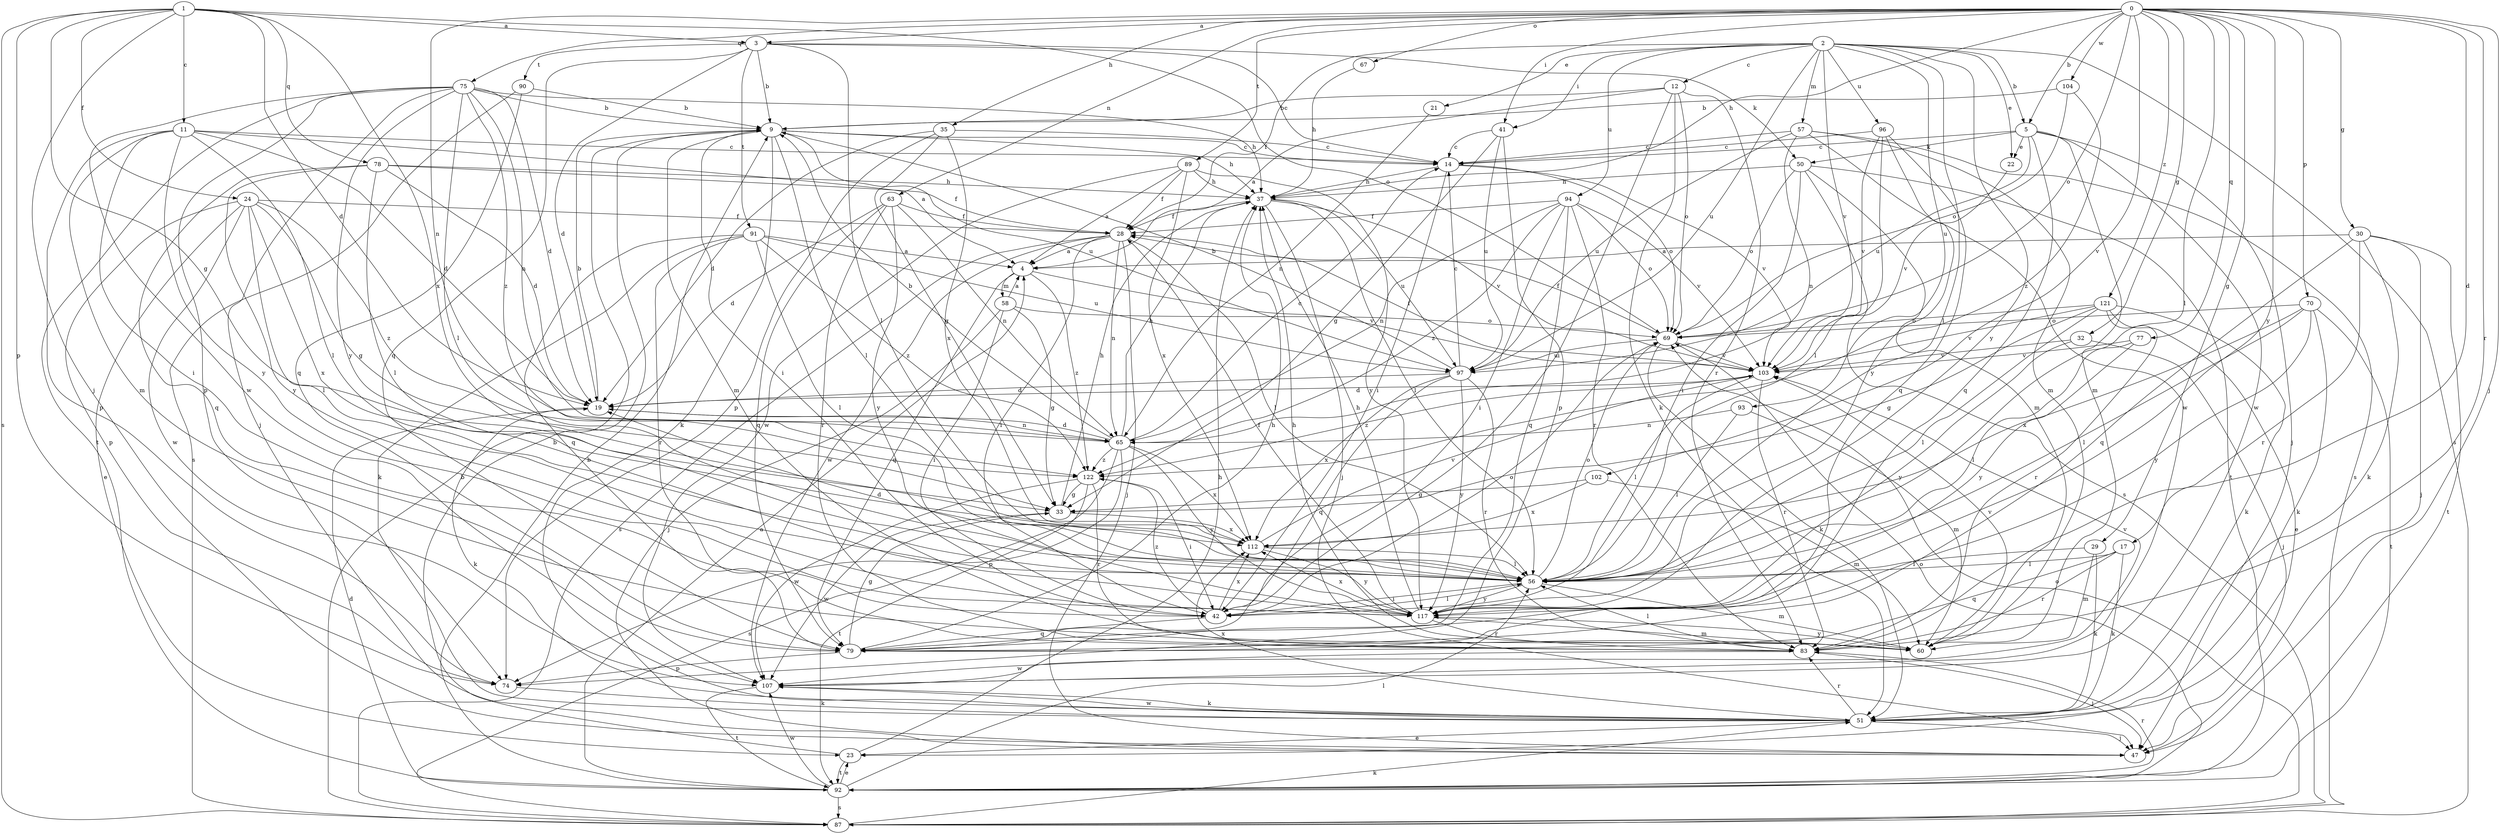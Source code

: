 strict digraph  {
0;
1;
2;
3;
4;
5;
9;
11;
12;
14;
17;
19;
21;
22;
23;
24;
28;
29;
30;
32;
33;
35;
37;
41;
42;
47;
50;
51;
56;
57;
58;
60;
63;
65;
67;
69;
70;
74;
75;
77;
78;
79;
83;
87;
89;
90;
91;
92;
93;
94;
96;
97;
102;
103;
104;
107;
112;
117;
121;
122;
0 -> 3  [label=a];
0 -> 5  [label=b];
0 -> 17  [label=d];
0 -> 29  [label=g];
0 -> 30  [label=g];
0 -> 32  [label=g];
0 -> 35  [label=h];
0 -> 37  [label=h];
0 -> 41  [label=i];
0 -> 47  [label=j];
0 -> 56  [label=l];
0 -> 63  [label=n];
0 -> 65  [label=n];
0 -> 67  [label=o];
0 -> 69  [label=o];
0 -> 70  [label=p];
0 -> 75  [label=q];
0 -> 77  [label=q];
0 -> 83  [label=r];
0 -> 89  [label=t];
0 -> 102  [label=v];
0 -> 104  [label=w];
0 -> 117  [label=y];
0 -> 121  [label=z];
1 -> 3  [label=a];
1 -> 11  [label=c];
1 -> 19  [label=d];
1 -> 24  [label=f];
1 -> 33  [label=g];
1 -> 47  [label=j];
1 -> 69  [label=o];
1 -> 74  [label=p];
1 -> 78  [label=q];
1 -> 87  [label=s];
1 -> 112  [label=x];
2 -> 5  [label=b];
2 -> 12  [label=c];
2 -> 21  [label=e];
2 -> 22  [label=e];
2 -> 28  [label=f];
2 -> 41  [label=i];
2 -> 56  [label=l];
2 -> 57  [label=m];
2 -> 87  [label=s];
2 -> 93  [label=u];
2 -> 94  [label=u];
2 -> 96  [label=u];
2 -> 97  [label=u];
2 -> 103  [label=v];
2 -> 117  [label=y];
3 -> 9  [label=b];
3 -> 14  [label=c];
3 -> 19  [label=d];
3 -> 50  [label=k];
3 -> 56  [label=l];
3 -> 79  [label=q];
3 -> 90  [label=t];
3 -> 91  [label=t];
4 -> 58  [label=m];
4 -> 79  [label=q];
4 -> 103  [label=v];
4 -> 122  [label=z];
5 -> 14  [label=c];
5 -> 22  [label=e];
5 -> 47  [label=j];
5 -> 50  [label=k];
5 -> 60  [label=m];
5 -> 79  [label=q];
5 -> 97  [label=u];
5 -> 107  [label=w];
9 -> 14  [label=c];
9 -> 37  [label=h];
9 -> 42  [label=i];
9 -> 51  [label=k];
9 -> 56  [label=l];
9 -> 60  [label=m];
9 -> 97  [label=u];
11 -> 4  [label=a];
11 -> 14  [label=c];
11 -> 19  [label=d];
11 -> 42  [label=i];
11 -> 56  [label=l];
11 -> 60  [label=m];
11 -> 74  [label=p];
11 -> 117  [label=y];
12 -> 4  [label=a];
12 -> 9  [label=b];
12 -> 42  [label=i];
12 -> 51  [label=k];
12 -> 69  [label=o];
12 -> 83  [label=r];
14 -> 37  [label=h];
14 -> 42  [label=i];
14 -> 69  [label=o];
14 -> 103  [label=v];
17 -> 51  [label=k];
17 -> 56  [label=l];
17 -> 79  [label=q];
17 -> 83  [label=r];
19 -> 9  [label=b];
19 -> 51  [label=k];
19 -> 65  [label=n];
21 -> 65  [label=n];
22 -> 103  [label=v];
23 -> 9  [label=b];
23 -> 37  [label=h];
23 -> 92  [label=t];
24 -> 23  [label=e];
24 -> 28  [label=f];
24 -> 33  [label=g];
24 -> 56  [label=l];
24 -> 74  [label=p];
24 -> 107  [label=w];
24 -> 112  [label=x];
24 -> 122  [label=z];
28 -> 4  [label=a];
28 -> 42  [label=i];
28 -> 47  [label=j];
28 -> 56  [label=l];
28 -> 65  [label=n];
28 -> 87  [label=s];
28 -> 107  [label=w];
29 -> 51  [label=k];
29 -> 56  [label=l];
29 -> 60  [label=m];
30 -> 4  [label=a];
30 -> 47  [label=j];
30 -> 51  [label=k];
30 -> 79  [label=q];
30 -> 83  [label=r];
30 -> 92  [label=t];
32 -> 47  [label=j];
32 -> 103  [label=v];
32 -> 117  [label=y];
33 -> 37  [label=h];
33 -> 107  [label=w];
33 -> 112  [label=x];
35 -> 14  [label=c];
35 -> 19  [label=d];
35 -> 33  [label=g];
35 -> 74  [label=p];
35 -> 112  [label=x];
37 -> 28  [label=f];
37 -> 47  [label=j];
37 -> 56  [label=l];
37 -> 97  [label=u];
37 -> 103  [label=v];
41 -> 14  [label=c];
41 -> 33  [label=g];
41 -> 74  [label=p];
41 -> 97  [label=u];
42 -> 56  [label=l];
42 -> 69  [label=o];
42 -> 79  [label=q];
42 -> 112  [label=x];
42 -> 122  [label=z];
50 -> 37  [label=h];
50 -> 42  [label=i];
50 -> 60  [label=m];
50 -> 69  [label=o];
50 -> 87  [label=s];
50 -> 92  [label=t];
51 -> 23  [label=e];
51 -> 47  [label=j];
51 -> 83  [label=r];
51 -> 107  [label=w];
51 -> 112  [label=x];
56 -> 19  [label=d];
56 -> 42  [label=i];
56 -> 60  [label=m];
56 -> 69  [label=o];
56 -> 117  [label=y];
57 -> 14  [label=c];
57 -> 60  [label=m];
57 -> 65  [label=n];
57 -> 87  [label=s];
57 -> 97  [label=u];
57 -> 107  [label=w];
58 -> 4  [label=a];
58 -> 33  [label=g];
58 -> 42  [label=i];
58 -> 47  [label=j];
58 -> 69  [label=o];
60 -> 37  [label=h];
60 -> 103  [label=v];
60 -> 117  [label=y];
63 -> 19  [label=d];
63 -> 28  [label=f];
63 -> 65  [label=n];
63 -> 79  [label=q];
63 -> 83  [label=r];
63 -> 117  [label=y];
65 -> 9  [label=b];
65 -> 14  [label=c];
65 -> 19  [label=d];
65 -> 37  [label=h];
65 -> 74  [label=p];
65 -> 87  [label=s];
65 -> 112  [label=x];
65 -> 117  [label=y];
65 -> 122  [label=z];
67 -> 37  [label=h];
69 -> 28  [label=f];
69 -> 51  [label=k];
69 -> 97  [label=u];
69 -> 103  [label=v];
70 -> 51  [label=k];
70 -> 56  [label=l];
70 -> 69  [label=o];
70 -> 92  [label=t];
70 -> 112  [label=x];
70 -> 117  [label=y];
74 -> 51  [label=k];
75 -> 9  [label=b];
75 -> 19  [label=d];
75 -> 37  [label=h];
75 -> 47  [label=j];
75 -> 56  [label=l];
75 -> 65  [label=n];
75 -> 74  [label=p];
75 -> 92  [label=t];
75 -> 107  [label=w];
75 -> 117  [label=y];
75 -> 122  [label=z];
77 -> 56  [label=l];
77 -> 103  [label=v];
77 -> 117  [label=y];
78 -> 19  [label=d];
78 -> 28  [label=f];
78 -> 37  [label=h];
78 -> 56  [label=l];
78 -> 79  [label=q];
78 -> 117  [label=y];
79 -> 33  [label=g];
79 -> 37  [label=h];
79 -> 74  [label=p];
83 -> 47  [label=j];
83 -> 56  [label=l];
83 -> 107  [label=w];
87 -> 9  [label=b];
87 -> 51  [label=k];
87 -> 69  [label=o];
89 -> 4  [label=a];
89 -> 28  [label=f];
89 -> 37  [label=h];
89 -> 107  [label=w];
89 -> 112  [label=x];
89 -> 117  [label=y];
90 -> 9  [label=b];
90 -> 79  [label=q];
90 -> 87  [label=s];
91 -> 4  [label=a];
91 -> 51  [label=k];
91 -> 56  [label=l];
91 -> 79  [label=q];
91 -> 83  [label=r];
91 -> 97  [label=u];
91 -> 122  [label=z];
92 -> 4  [label=a];
92 -> 9  [label=b];
92 -> 19  [label=d];
92 -> 23  [label=e];
92 -> 56  [label=l];
92 -> 69  [label=o];
92 -> 83  [label=r];
92 -> 87  [label=s];
92 -> 107  [label=w];
93 -> 56  [label=l];
93 -> 60  [label=m];
93 -> 65  [label=n];
94 -> 28  [label=f];
94 -> 42  [label=i];
94 -> 65  [label=n];
94 -> 69  [label=o];
94 -> 79  [label=q];
94 -> 83  [label=r];
94 -> 103  [label=v];
94 -> 122  [label=z];
96 -> 14  [label=c];
96 -> 56  [label=l];
96 -> 79  [label=q];
96 -> 103  [label=v];
96 -> 117  [label=y];
97 -> 9  [label=b];
97 -> 14  [label=c];
97 -> 19  [label=d];
97 -> 79  [label=q];
97 -> 83  [label=r];
97 -> 112  [label=x];
97 -> 117  [label=y];
102 -> 33  [label=g];
102 -> 60  [label=m];
102 -> 112  [label=x];
103 -> 19  [label=d];
103 -> 28  [label=f];
103 -> 56  [label=l];
103 -> 83  [label=r];
103 -> 122  [label=z];
104 -> 9  [label=b];
104 -> 69  [label=o];
104 -> 122  [label=z];
107 -> 51  [label=k];
107 -> 92  [label=t];
107 -> 103  [label=v];
112 -> 56  [label=l];
112 -> 103  [label=v];
112 -> 117  [label=y];
117 -> 28  [label=f];
117 -> 37  [label=h];
117 -> 60  [label=m];
117 -> 83  [label=r];
117 -> 112  [label=x];
121 -> 23  [label=e];
121 -> 33  [label=g];
121 -> 51  [label=k];
121 -> 56  [label=l];
121 -> 69  [label=o];
121 -> 83  [label=r];
121 -> 103  [label=v];
122 -> 33  [label=g];
122 -> 42  [label=i];
122 -> 83  [label=r];
122 -> 92  [label=t];
122 -> 107  [label=w];
}
